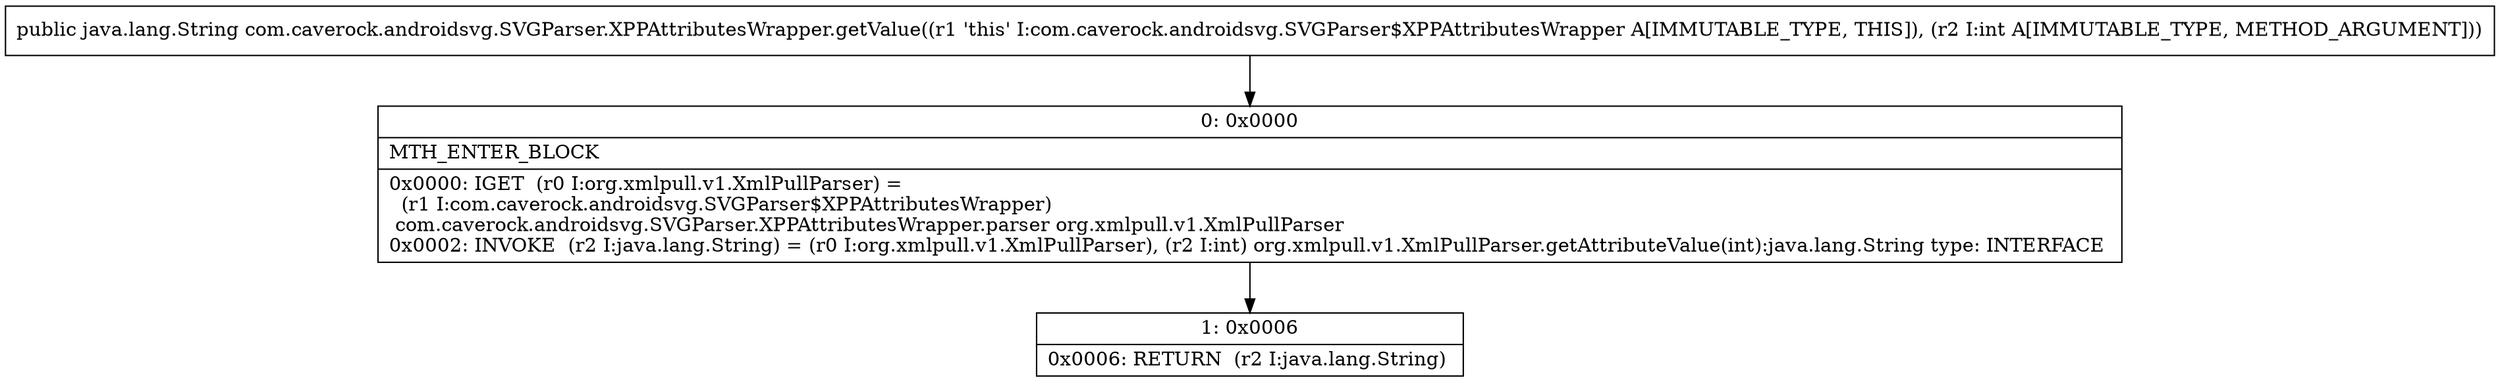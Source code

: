 digraph "CFG forcom.caverock.androidsvg.SVGParser.XPPAttributesWrapper.getValue(I)Ljava\/lang\/String;" {
Node_0 [shape=record,label="{0\:\ 0x0000|MTH_ENTER_BLOCK\l|0x0000: IGET  (r0 I:org.xmlpull.v1.XmlPullParser) = \l  (r1 I:com.caverock.androidsvg.SVGParser$XPPAttributesWrapper)\l com.caverock.androidsvg.SVGParser.XPPAttributesWrapper.parser org.xmlpull.v1.XmlPullParser \l0x0002: INVOKE  (r2 I:java.lang.String) = (r0 I:org.xmlpull.v1.XmlPullParser), (r2 I:int) org.xmlpull.v1.XmlPullParser.getAttributeValue(int):java.lang.String type: INTERFACE \l}"];
Node_1 [shape=record,label="{1\:\ 0x0006|0x0006: RETURN  (r2 I:java.lang.String) \l}"];
MethodNode[shape=record,label="{public java.lang.String com.caverock.androidsvg.SVGParser.XPPAttributesWrapper.getValue((r1 'this' I:com.caverock.androidsvg.SVGParser$XPPAttributesWrapper A[IMMUTABLE_TYPE, THIS]), (r2 I:int A[IMMUTABLE_TYPE, METHOD_ARGUMENT])) }"];
MethodNode -> Node_0;
Node_0 -> Node_1;
}

